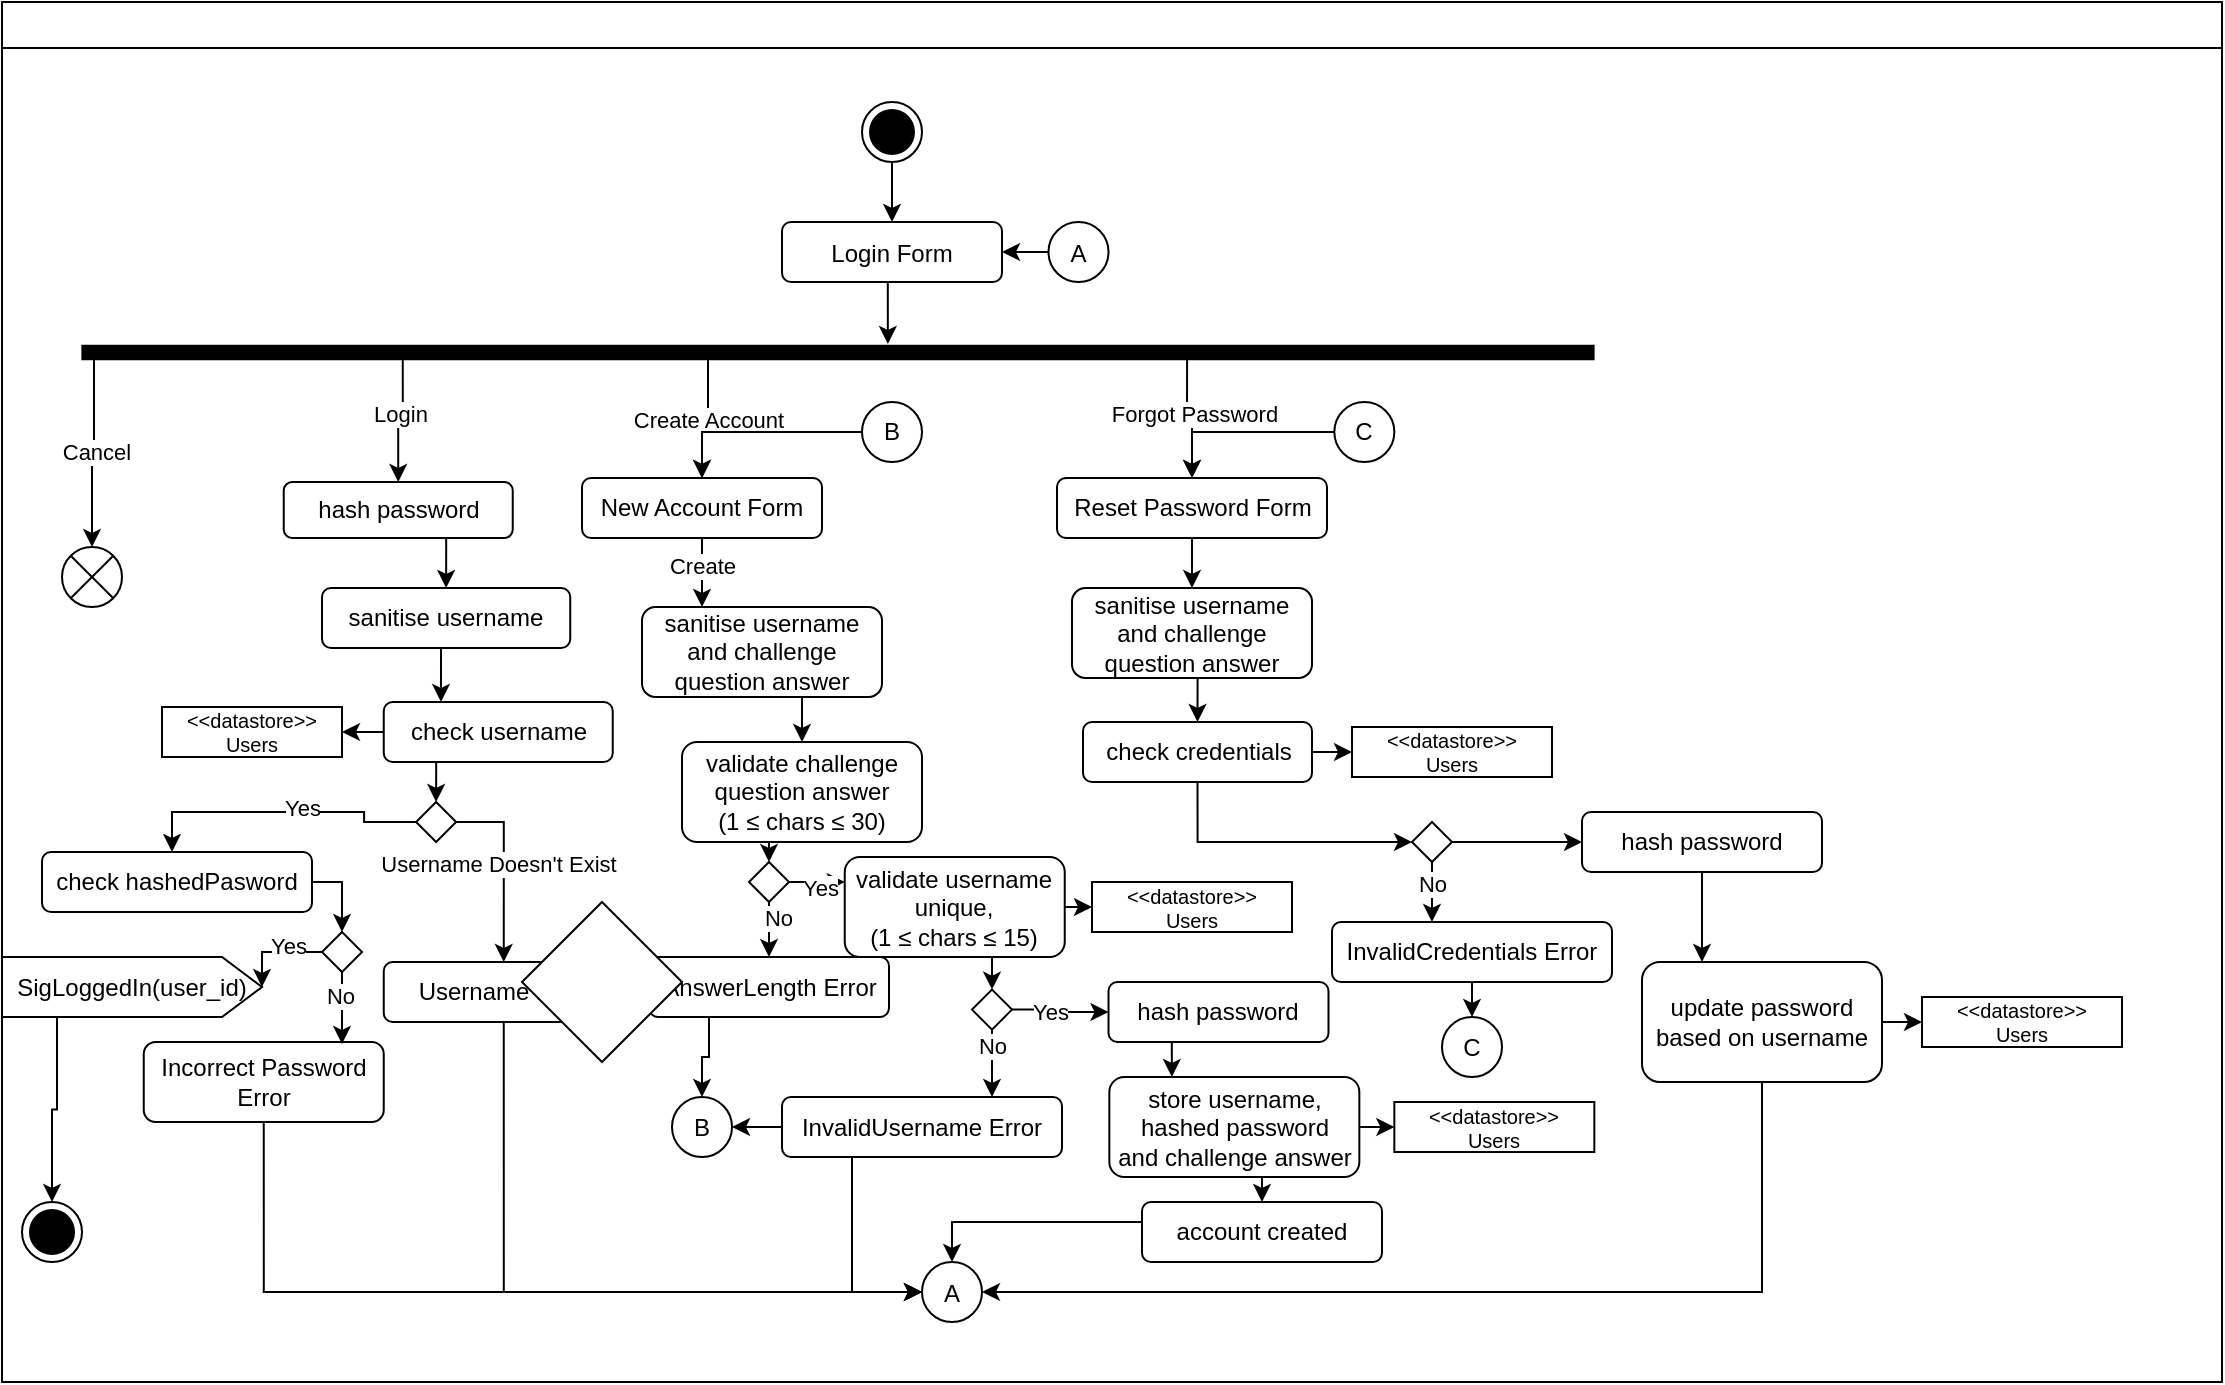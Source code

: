 <mxfile version="24.8.6">
  <diagram name="Page-1" id="e7e014a7-5840-1c2e-5031-d8a46d1fe8dd">
    <mxGraphModel dx="2757" dy="950" grid="1" gridSize="10" guides="1" tooltips="1" connect="1" arrows="1" fold="1" page="1" pageScale="1" pageWidth="1169" pageHeight="826" background="none" math="0" shadow="0">
      <root>
        <mxCell id="0" />
        <mxCell id="1" parent="0" />
        <mxCell id="2" value="" style="swimlane;whiteSpace=wrap" parent="1" vertex="1">
          <mxGeometry x="-220" y="100" width="1110" height="690" as="geometry">
            <mxRectangle x="20" y="120" width="50" height="40" as="alternateBounds" />
          </mxGeometry>
        </mxCell>
        <mxCell id="7" value="Login Form" style="rounded=1;" parent="2" vertex="1">
          <mxGeometry x="390" y="110" width="110" height="30" as="geometry" />
        </mxCell>
        <mxCell id="2FrgjrrF-dDn40EmP_Fg-46" value="" style="edgeStyle=orthogonalEdgeStyle;rounded=0;orthogonalLoop=1;jettySize=auto;html=1;entryX=0.5;entryY=0;entryDx=0;entryDy=0;" parent="2" source="2FrgjrrF-dDn40EmP_Fg-42" target="2FrgjrrF-dDn40EmP_Fg-44" edge="1">
          <mxGeometry relative="1" as="geometry">
            <mxPoint x="115" y="442" as="targetPoint" />
            <Array as="points">
              <mxPoint x="46" y="228" />
              <mxPoint x="17" y="228" />
            </Array>
          </mxGeometry>
        </mxCell>
        <mxCell id="2FrgjrrF-dDn40EmP_Fg-47" value="Cancel" style="edgeLabel;html=1;align=center;verticalAlign=middle;resizable=0;points=[];" parent="2FrgjrrF-dDn40EmP_Fg-46" vertex="1" connectable="0">
          <mxGeometry x="-0.034" y="1" relative="1" as="geometry">
            <mxPoint as="offset" />
          </mxGeometry>
        </mxCell>
        <mxCell id="6vOyJ-sNBMJ700w3KjmY-45" style="edgeStyle=orthogonalEdgeStyle;rounded=0;orthogonalLoop=1;jettySize=auto;html=1;entryX=0.5;entryY=0;entryDx=0;entryDy=0;exitX=0.858;exitY=0.586;exitDx=0;exitDy=0;exitPerimeter=0;" parent="2" source="2FrgjrrF-dDn40EmP_Fg-42" target="2FrgjrrF-dDn40EmP_Fg-80" edge="1">
          <mxGeometry relative="1" as="geometry" />
        </mxCell>
        <mxCell id="6vOyJ-sNBMJ700w3KjmY-48" value="Create Account" style="edgeLabel;html=1;align=center;verticalAlign=middle;resizable=0;points=[];" parent="6vOyJ-sNBMJ700w3KjmY-45" vertex="1" connectable="0">
          <mxGeometry x="-0.033" relative="1" as="geometry">
            <mxPoint as="offset" />
          </mxGeometry>
        </mxCell>
        <mxCell id="6vOyJ-sNBMJ700w3KjmY-46" style="edgeStyle=orthogonalEdgeStyle;rounded=0;orthogonalLoop=1;jettySize=auto;html=1;entryX=0.5;entryY=0;entryDx=0;entryDy=0;exitX=1.056;exitY=0.788;exitDx=0;exitDy=0;exitPerimeter=0;" parent="2" source="2FrgjrrF-dDn40EmP_Fg-42" target="2FrgjrrF-dDn40EmP_Fg-48" edge="1">
          <mxGeometry relative="1" as="geometry" />
        </mxCell>
        <mxCell id="6vOyJ-sNBMJ700w3KjmY-47" value="Login" style="edgeLabel;html=1;align=center;verticalAlign=middle;resizable=0;points=[];" parent="6vOyJ-sNBMJ700w3KjmY-46" vertex="1" connectable="0">
          <mxGeometry x="-0.157" y="-2" relative="1" as="geometry">
            <mxPoint as="offset" />
          </mxGeometry>
        </mxCell>
        <mxCell id="6vOyJ-sNBMJ700w3KjmY-61" style="edgeStyle=orthogonalEdgeStyle;rounded=0;orthogonalLoop=1;jettySize=auto;html=1;entryX=0.5;entryY=0;entryDx=0;entryDy=0;exitX=0.463;exitY=0.269;exitDx=0;exitDy=0;exitPerimeter=0;" parent="2" source="2FrgjrrF-dDn40EmP_Fg-42" target="2FrgjrrF-dDn40EmP_Fg-113" edge="1">
          <mxGeometry relative="1" as="geometry" />
        </mxCell>
        <mxCell id="6vOyJ-sNBMJ700w3KjmY-62" value="Forgot Password" style="edgeLabel;html=1;align=center;verticalAlign=middle;resizable=0;points=[];" parent="6vOyJ-sNBMJ700w3KjmY-61" vertex="1" connectable="0">
          <mxGeometry x="-0.071" y="3" relative="1" as="geometry">
            <mxPoint as="offset" />
          </mxGeometry>
        </mxCell>
        <mxCell id="2FrgjrrF-dDn40EmP_Fg-42" value="" style="html=1;points=[];perimeter=orthogonalPerimeter;fillColor=strokeColor;rotation=90;" parent="2" vertex="1">
          <mxGeometry x="414.62" y="-202.56" width="6.75" height="755.62" as="geometry" />
        </mxCell>
        <mxCell id="2FrgjrrF-dDn40EmP_Fg-44" value="" style="shape=sumEllipse;perimeter=ellipsePerimeter;html=1;backgroundOutline=1;" parent="2" vertex="1">
          <mxGeometry x="30" y="272.5" width="30" height="30" as="geometry" />
        </mxCell>
        <mxCell id="2FrgjrrF-dDn40EmP_Fg-53" style="edgeStyle=orthogonalEdgeStyle;rounded=0;orthogonalLoop=1;jettySize=auto;html=1;exitX=0.75;exitY=1;exitDx=0;exitDy=0;entryX=0.5;entryY=0;entryDx=0;entryDy=0;" parent="2" source="2FrgjrrF-dDn40EmP_Fg-48" target="2FrgjrrF-dDn40EmP_Fg-52" edge="1">
          <mxGeometry relative="1" as="geometry" />
        </mxCell>
        <mxCell id="2FrgjrrF-dDn40EmP_Fg-48" value="hash password" style="rounded=1;whiteSpace=wrap;html=1;" parent="2" vertex="1">
          <mxGeometry x="140.87" y="240" width="114.5" height="28" as="geometry" />
        </mxCell>
        <mxCell id="2FrgjrrF-dDn40EmP_Fg-55" style="edgeStyle=orthogonalEdgeStyle;rounded=0;orthogonalLoop=1;jettySize=auto;html=1;exitX=0.5;exitY=1;exitDx=0;exitDy=0;entryX=0.25;entryY=0;entryDx=0;entryDy=0;" parent="2" source="2FrgjrrF-dDn40EmP_Fg-52" target="2FrgjrrF-dDn40EmP_Fg-54" edge="1">
          <mxGeometry relative="1" as="geometry" />
        </mxCell>
        <mxCell id="2FrgjrrF-dDn40EmP_Fg-52" value="sanitise username" style="rounded=1;whiteSpace=wrap;html=1;" parent="2" vertex="1">
          <mxGeometry x="160" y="293" width="124.12" height="30" as="geometry" />
        </mxCell>
        <mxCell id="2FrgjrrF-dDn40EmP_Fg-61" style="edgeStyle=orthogonalEdgeStyle;rounded=0;orthogonalLoop=1;jettySize=auto;html=1;exitX=0.5;exitY=1;exitDx=0;exitDy=0;entryX=0.5;entryY=0;entryDx=0;entryDy=0;" parent="2" source="2FrgjrrF-dDn40EmP_Fg-54" target="2FrgjrrF-dDn40EmP_Fg-60" edge="1">
          <mxGeometry relative="1" as="geometry" />
        </mxCell>
        <mxCell id="6vOyJ-sNBMJ700w3KjmY-31" style="edgeStyle=orthogonalEdgeStyle;rounded=0;orthogonalLoop=1;jettySize=auto;html=1;exitX=0;exitY=0.5;exitDx=0;exitDy=0;entryX=1;entryY=0.5;entryDx=0;entryDy=0;" parent="2" source="2FrgjrrF-dDn40EmP_Fg-54" target="2FrgjrrF-dDn40EmP_Fg-56" edge="1">
          <mxGeometry relative="1" as="geometry" />
        </mxCell>
        <mxCell id="2FrgjrrF-dDn40EmP_Fg-54" value="&lt;div&gt;check username&lt;/div&gt;" style="rounded=1;whiteSpace=wrap;html=1;" parent="2" vertex="1">
          <mxGeometry x="190.87" y="350" width="114.5" height="30" as="geometry" />
        </mxCell>
        <mxCell id="2FrgjrrF-dDn40EmP_Fg-56" value="&lt;div style=&quot;font-size: 10px;&quot;&gt;&lt;font style=&quot;font-size: 10px;&quot;&gt;&amp;lt;&amp;lt;datastore&amp;gt;&amp;gt;&lt;/font&gt;&lt;/div&gt;&lt;div style=&quot;font-size: 10px;&quot;&gt;&lt;font style=&quot;font-size: 10px;&quot;&gt;Users&lt;br&gt;&lt;/font&gt;&lt;/div&gt;" style="rounded=0;whiteSpace=wrap;html=1;" parent="2" vertex="1">
          <mxGeometry x="80" y="352.5" width="90" height="25" as="geometry" />
        </mxCell>
        <mxCell id="2FrgjrrF-dDn40EmP_Fg-72" style="edgeStyle=orthogonalEdgeStyle;rounded=0;orthogonalLoop=1;jettySize=auto;html=1;exitX=1;exitY=0.5;exitDx=0;exitDy=0;entryX=0.5;entryY=0;entryDx=0;entryDy=0;" parent="2" source="2FrgjrrF-dDn40EmP_Fg-60" target="2FrgjrrF-dDn40EmP_Fg-71" edge="1">
          <mxGeometry relative="1" as="geometry" />
        </mxCell>
        <mxCell id="2FrgjrrF-dDn40EmP_Fg-75" value="Username Doesn&#39;t Exist" style="edgeLabel;html=1;align=center;verticalAlign=middle;resizable=0;points=[];" parent="2FrgjrrF-dDn40EmP_Fg-72" vertex="1" connectable="0">
          <mxGeometry x="-0.048" y="-2" relative="1" as="geometry">
            <mxPoint x="-1" as="offset" />
          </mxGeometry>
        </mxCell>
        <mxCell id="2FrgjrrF-dDn40EmP_Fg-60" value="" style="rhombus;whiteSpace=wrap;html=1;" parent="2" vertex="1">
          <mxGeometry x="207.06" y="400" width="20" height="20" as="geometry" />
        </mxCell>
        <mxCell id="2FrgjrrF-dDn40EmP_Fg-65" value="" style="ellipse;html=1;shape=endState;fillColor=strokeColor;" parent="2" vertex="1">
          <mxGeometry x="10" y="600" width="30" height="30" as="geometry" />
        </mxCell>
        <mxCell id="2FrgjrrF-dDn40EmP_Fg-79" style="edgeStyle=orthogonalEdgeStyle;rounded=0;orthogonalLoop=1;jettySize=auto;html=1;exitX=0;exitY=0.5;exitDx=0;exitDy=0;entryX=1;entryY=0.5;entryDx=0;entryDy=0;" parent="2" source="2FrgjrrF-dDn40EmP_Fg-68" target="7" edge="1">
          <mxGeometry relative="1" as="geometry" />
        </mxCell>
        <mxCell id="2FrgjrrF-dDn40EmP_Fg-68" value="A" style="ellipse;" parent="2" vertex="1">
          <mxGeometry x="523.25" y="110" width="30" height="30" as="geometry" />
        </mxCell>
        <mxCell id="2FrgjrrF-dDn40EmP_Fg-70" value="A" style="ellipse;" parent="2" vertex="1">
          <mxGeometry x="460" y="630" width="30" height="30" as="geometry" />
        </mxCell>
        <mxCell id="6vOyJ-sNBMJ700w3KjmY-33" style="edgeStyle=orthogonalEdgeStyle;rounded=0;orthogonalLoop=1;jettySize=auto;html=1;exitX=0.5;exitY=1;exitDx=0;exitDy=0;entryX=0;entryY=0.5;entryDx=0;entryDy=0;" parent="2" source="2FrgjrrF-dDn40EmP_Fg-71" target="2FrgjrrF-dDn40EmP_Fg-70" edge="1">
          <mxGeometry relative="1" as="geometry" />
        </mxCell>
        <mxCell id="2FrgjrrF-dDn40EmP_Fg-71" value="Username Error" style="rounded=1;whiteSpace=wrap;html=1;" parent="2" vertex="1">
          <mxGeometry x="190.87" y="480" width="120" height="30" as="geometry" />
        </mxCell>
        <mxCell id="6vOyJ-sNBMJ700w3KjmY-10" style="edgeStyle=orthogonalEdgeStyle;rounded=0;orthogonalLoop=1;jettySize=auto;html=1;exitX=0.5;exitY=1;exitDx=0;exitDy=0;entryX=0.5;entryY=0;entryDx=0;entryDy=0;" parent="2" source="2FrgjrrF-dDn40EmP_Fg-76" target="6vOyJ-sNBMJ700w3KjmY-7" edge="1">
          <mxGeometry relative="1" as="geometry" />
        </mxCell>
        <mxCell id="2FrgjrrF-dDn40EmP_Fg-76" value="sanitise username and challenge question answer" style="rounded=1;whiteSpace=wrap;html=1;" parent="2" vertex="1">
          <mxGeometry x="320" y="302.5" width="120" height="45" as="geometry" />
        </mxCell>
        <mxCell id="2FrgjrrF-dDn40EmP_Fg-83" style="edgeStyle=orthogonalEdgeStyle;rounded=0;orthogonalLoop=1;jettySize=auto;html=1;exitX=0.5;exitY=1;exitDx=0;exitDy=0;entryX=0.25;entryY=0;entryDx=0;entryDy=0;" parent="2" source="2FrgjrrF-dDn40EmP_Fg-80" target="2FrgjrrF-dDn40EmP_Fg-76" edge="1">
          <mxGeometry relative="1" as="geometry" />
        </mxCell>
        <mxCell id="2FrgjrrF-dDn40EmP_Fg-84" value="Create" style="edgeLabel;html=1;align=center;verticalAlign=middle;resizable=0;points=[];" parent="2FrgjrrF-dDn40EmP_Fg-83" vertex="1" connectable="0">
          <mxGeometry x="-0.192" relative="1" as="geometry">
            <mxPoint as="offset" />
          </mxGeometry>
        </mxCell>
        <mxCell id="2FrgjrrF-dDn40EmP_Fg-80" value="New Account Form" style="rounded=1;whiteSpace=wrap;html=1;" parent="2" vertex="1">
          <mxGeometry x="290" y="238" width="120" height="30" as="geometry" />
        </mxCell>
        <mxCell id="2FrgjrrF-dDn40EmP_Fg-90" style="edgeStyle=orthogonalEdgeStyle;rounded=0;orthogonalLoop=1;jettySize=auto;html=1;exitX=0.5;exitY=1;exitDx=0;exitDy=0;entryX=0.5;entryY=0;entryDx=0;entryDy=0;" parent="2" source="2FrgjrrF-dDn40EmP_Fg-85" target="2FrgjrrF-dDn40EmP_Fg-89" edge="1">
          <mxGeometry relative="1" as="geometry" />
        </mxCell>
        <mxCell id="2FrgjrrF-dDn40EmP_Fg-107" style="edgeStyle=orthogonalEdgeStyle;rounded=0;orthogonalLoop=1;jettySize=auto;html=1;exitX=1;exitY=0.5;exitDx=0;exitDy=0;entryX=0;entryY=0.5;entryDx=0;entryDy=0;" parent="2" source="2FrgjrrF-dDn40EmP_Fg-85" target="2FrgjrrF-dDn40EmP_Fg-102" edge="1">
          <mxGeometry relative="1" as="geometry" />
        </mxCell>
        <mxCell id="2FrgjrrF-dDn40EmP_Fg-85" value="&lt;div&gt;validate username&lt;/div&gt;&lt;div&gt;unique,&lt;br&gt;&lt;/div&gt;&lt;div&gt;(1 ≤ chars ≤ 15)&lt;br&gt;&lt;/div&gt;" style="rounded=1;whiteSpace=wrap;html=1;" parent="2" vertex="1">
          <mxGeometry x="421.37" y="427.5" width="110" height="50" as="geometry" />
        </mxCell>
        <mxCell id="2FrgjrrF-dDn40EmP_Fg-87" value="&lt;div style=&quot;font-size: 10px;&quot;&gt;&lt;font style=&quot;font-size: 10px;&quot;&gt;&amp;lt;&amp;lt;datastore&amp;gt;&amp;gt;&lt;/font&gt;&lt;/div&gt;&lt;div style=&quot;font-size: 10px;&quot;&gt;&lt;font style=&quot;font-size: 10px;&quot;&gt;Users&lt;br&gt;&lt;/font&gt;&lt;/div&gt;" style="rounded=0;whiteSpace=wrap;html=1;" parent="2" vertex="1">
          <mxGeometry x="696.17" y="550" width="100" height="25" as="geometry" />
        </mxCell>
        <mxCell id="2FrgjrrF-dDn40EmP_Fg-100" style="edgeStyle=orthogonalEdgeStyle;rounded=0;orthogonalLoop=1;jettySize=auto;html=1;exitX=1;exitY=0.5;exitDx=0;exitDy=0;entryX=0;entryY=0.5;entryDx=0;entryDy=0;" parent="2" source="2FrgjrrF-dDn40EmP_Fg-89" target="2FrgjrrF-dDn40EmP_Fg-99" edge="1">
          <mxGeometry relative="1" as="geometry" />
        </mxCell>
        <mxCell id="6vOyJ-sNBMJ700w3KjmY-13" value="Yes" style="edgeLabel;html=1;align=center;verticalAlign=middle;resizable=0;points=[];" parent="2FrgjrrF-dDn40EmP_Fg-100" vertex="1" connectable="0">
          <mxGeometry x="-0.225" y="-1" relative="1" as="geometry">
            <mxPoint as="offset" />
          </mxGeometry>
        </mxCell>
        <mxCell id="6vOyJ-sNBMJ700w3KjmY-50" style="edgeStyle=orthogonalEdgeStyle;rounded=0;orthogonalLoop=1;jettySize=auto;html=1;exitX=0.5;exitY=1;exitDx=0;exitDy=0;entryX=0.75;entryY=0;entryDx=0;entryDy=0;" parent="2" source="2FrgjrrF-dDn40EmP_Fg-89" target="2FrgjrrF-dDn40EmP_Fg-91" edge="1">
          <mxGeometry relative="1" as="geometry" />
        </mxCell>
        <mxCell id="6vOyJ-sNBMJ700w3KjmY-51" value="No" style="edgeLabel;html=1;align=center;verticalAlign=middle;resizable=0;points=[];" parent="6vOyJ-sNBMJ700w3KjmY-50" vertex="1" connectable="0">
          <mxGeometry x="-0.573" relative="1" as="geometry">
            <mxPoint y="1" as="offset" />
          </mxGeometry>
        </mxCell>
        <mxCell id="2FrgjrrF-dDn40EmP_Fg-89" value="" style="rhombus;whiteSpace=wrap;html=1;" parent="2" vertex="1">
          <mxGeometry x="485.0" y="493.81" width="20" height="20" as="geometry" />
        </mxCell>
        <mxCell id="6vOyJ-sNBMJ700w3KjmY-54" style="edgeStyle=orthogonalEdgeStyle;rounded=0;orthogonalLoop=1;jettySize=auto;html=1;exitX=0.25;exitY=1;exitDx=0;exitDy=0;entryX=0;entryY=0.5;entryDx=0;entryDy=0;" parent="2" source="2FrgjrrF-dDn40EmP_Fg-91" target="2FrgjrrF-dDn40EmP_Fg-70" edge="1">
          <mxGeometry relative="1" as="geometry" />
        </mxCell>
        <mxCell id="6vOyJ-sNBMJ700w3KjmY-74" style="edgeStyle=orthogonalEdgeStyle;rounded=0;orthogonalLoop=1;jettySize=auto;html=1;exitX=0;exitY=0.5;exitDx=0;exitDy=0;entryX=1;entryY=0.5;entryDx=0;entryDy=0;" parent="2" source="2FrgjrrF-dDn40EmP_Fg-91" target="6vOyJ-sNBMJ700w3KjmY-72" edge="1">
          <mxGeometry relative="1" as="geometry" />
        </mxCell>
        <mxCell id="2FrgjrrF-dDn40EmP_Fg-91" value="InvalidUsername Error" style="rounded=1;whiteSpace=wrap;html=1;" parent="2" vertex="1">
          <mxGeometry x="390.0" y="547.5" width="140" height="30" as="geometry" />
        </mxCell>
        <mxCell id="2FrgjrrF-dDn40EmP_Fg-98" style="edgeStyle=orthogonalEdgeStyle;rounded=0;orthogonalLoop=1;jettySize=auto;html=1;exitX=0.5;exitY=1;exitDx=0;exitDy=0;entryX=0.5;entryY=0;entryDx=0;entryDy=0;" parent="2" source="2FrgjrrF-dDn40EmP_Fg-96" target="7" edge="1">
          <mxGeometry relative="1" as="geometry" />
        </mxCell>
        <mxCell id="2FrgjrrF-dDn40EmP_Fg-96" value="" style="ellipse;html=1;shape=endState;fillColor=strokeColor;" parent="2" vertex="1">
          <mxGeometry x="430" y="50" width="30" height="30" as="geometry" />
        </mxCell>
        <mxCell id="2FrgjrrF-dDn40EmP_Fg-105" style="edgeStyle=orthogonalEdgeStyle;rounded=0;orthogonalLoop=1;jettySize=auto;html=1;exitX=0.5;exitY=1;exitDx=0;exitDy=0;entryX=0.25;entryY=0;entryDx=0;entryDy=0;" parent="2" source="2FrgjrrF-dDn40EmP_Fg-99" target="2FrgjrrF-dDn40EmP_Fg-101" edge="1">
          <mxGeometry relative="1" as="geometry" />
        </mxCell>
        <mxCell id="2FrgjrrF-dDn40EmP_Fg-99" value="hash password" style="rounded=1;whiteSpace=wrap;html=1;" parent="2" vertex="1">
          <mxGeometry x="553.25" y="490" width="110" height="30" as="geometry" />
        </mxCell>
        <mxCell id="2FrgjrrF-dDn40EmP_Fg-103" style="edgeStyle=orthogonalEdgeStyle;rounded=0;orthogonalLoop=1;jettySize=auto;html=1;exitX=1;exitY=0.5;exitDx=0;exitDy=0;entryX=0;entryY=0.5;entryDx=0;entryDy=0;" parent="2" source="2FrgjrrF-dDn40EmP_Fg-101" target="2FrgjrrF-dDn40EmP_Fg-87" edge="1">
          <mxGeometry relative="1" as="geometry" />
        </mxCell>
        <mxCell id="2FrgjrrF-dDn40EmP_Fg-110" style="edgeStyle=orthogonalEdgeStyle;rounded=0;orthogonalLoop=1;jettySize=auto;html=1;exitX=0.5;exitY=1;exitDx=0;exitDy=0;entryX=0.5;entryY=0;entryDx=0;entryDy=0;" parent="2" source="2FrgjrrF-dDn40EmP_Fg-101" target="2FrgjrrF-dDn40EmP_Fg-109" edge="1">
          <mxGeometry relative="1" as="geometry" />
        </mxCell>
        <mxCell id="2FrgjrrF-dDn40EmP_Fg-101" value="&lt;div&gt;store username, hashed password&lt;/div&gt;&lt;div&gt;and challenge answer&lt;br&gt;&lt;/div&gt;" style="rounded=1;whiteSpace=wrap;html=1;" parent="2" vertex="1">
          <mxGeometry x="553.67" y="537.5" width="125" height="50" as="geometry" />
        </mxCell>
        <mxCell id="2FrgjrrF-dDn40EmP_Fg-102" value="&lt;div style=&quot;font-size: 10px;&quot;&gt;&lt;font style=&quot;font-size: 10px;&quot;&gt;&amp;lt;&amp;lt;datastore&amp;gt;&amp;gt;&lt;/font&gt;&lt;/div&gt;&lt;div style=&quot;font-size: 10px;&quot;&gt;&lt;font style=&quot;font-size: 10px;&quot;&gt;Users&lt;br&gt;&lt;/font&gt;&lt;/div&gt;" style="rounded=0;whiteSpace=wrap;html=1;" parent="2" vertex="1">
          <mxGeometry x="545" y="440" width="100" height="25" as="geometry" />
        </mxCell>
        <mxCell id="6vOyJ-sNBMJ700w3KjmY-59" style="edgeStyle=orthogonalEdgeStyle;rounded=0;orthogonalLoop=1;jettySize=auto;html=1;exitX=0;exitY=0.5;exitDx=0;exitDy=0;entryX=0.5;entryY=0;entryDx=0;entryDy=0;" parent="2" source="2FrgjrrF-dDn40EmP_Fg-109" target="2FrgjrrF-dDn40EmP_Fg-70" edge="1">
          <mxGeometry relative="1" as="geometry">
            <Array as="points">
              <mxPoint x="570" y="610" />
              <mxPoint x="475" y="610" />
            </Array>
          </mxGeometry>
        </mxCell>
        <mxCell id="2FrgjrrF-dDn40EmP_Fg-109" value="account created" style="rounded=1;whiteSpace=wrap;html=1;" parent="2" vertex="1">
          <mxGeometry x="570" y="600" width="120" height="30" as="geometry" />
        </mxCell>
        <mxCell id="6vOyJ-sNBMJ700w3KjmY-65" style="edgeStyle=orthogonalEdgeStyle;rounded=0;orthogonalLoop=1;jettySize=auto;html=1;exitX=0.5;exitY=1;exitDx=0;exitDy=0;entryX=0.5;entryY=0;entryDx=0;entryDy=0;" parent="2" source="2FrgjrrF-dDn40EmP_Fg-113" target="6vOyJ-sNBMJ700w3KjmY-64" edge="1">
          <mxGeometry relative="1" as="geometry" />
        </mxCell>
        <mxCell id="2FrgjrrF-dDn40EmP_Fg-113" value="Reset Password Form" style="rounded=1;whiteSpace=wrap;html=1;" parent="2" vertex="1">
          <mxGeometry x="527.5" y="238" width="135" height="30" as="geometry" />
        </mxCell>
        <mxCell id="6vOyJ-sNBMJ700w3KjmY-49" style="edgeStyle=orthogonalEdgeStyle;rounded=0;orthogonalLoop=1;jettySize=auto;html=1;exitX=0.25;exitY=1;exitDx=0;exitDy=0;entryX=0.5;entryY=0;entryDx=0;entryDy=0;" parent="2" source="6vOyJ-sNBMJ700w3KjmY-7" target="6vOyJ-sNBMJ700w3KjmY-14" edge="1">
          <mxGeometry relative="1" as="geometry" />
        </mxCell>
        <mxCell id="6vOyJ-sNBMJ700w3KjmY-7" value="&lt;div&gt;validate challenge question answer&lt;/div&gt;&lt;div&gt;(1 ≤ chars ≤ 30)&lt;/div&gt;" style="rounded=1;whiteSpace=wrap;html=1;" parent="2" vertex="1">
          <mxGeometry x="340" y="370" width="120" height="50" as="geometry" />
        </mxCell>
        <mxCell id="6vOyJ-sNBMJ700w3KjmY-43" style="edgeStyle=orthogonalEdgeStyle;rounded=0;orthogonalLoop=1;jettySize=auto;html=1;exitX=1;exitY=0.5;exitDx=0;exitDy=0;entryX=0;entryY=0.25;entryDx=0;entryDy=0;" parent="2" source="6vOyJ-sNBMJ700w3KjmY-14" target="2FrgjrrF-dDn40EmP_Fg-85" edge="1">
          <mxGeometry relative="1" as="geometry" />
        </mxCell>
        <mxCell id="6vOyJ-sNBMJ700w3KjmY-56" value="Yes" style="edgeLabel;html=1;align=center;verticalAlign=middle;resizable=0;points=[];" parent="6vOyJ-sNBMJ700w3KjmY-43" vertex="1" connectable="0">
          <mxGeometry x="-0.007" y="-3" relative="1" as="geometry">
            <mxPoint x="1" as="offset" />
          </mxGeometry>
        </mxCell>
        <mxCell id="6vOyJ-sNBMJ700w3KjmY-44" style="edgeStyle=orthogonalEdgeStyle;rounded=0;orthogonalLoop=1;jettySize=auto;html=1;exitX=0.5;exitY=1;exitDx=0;exitDy=0;entryX=0.5;entryY=0;entryDx=0;entryDy=0;" parent="2" source="6vOyJ-sNBMJ700w3KjmY-14" target="6vOyJ-sNBMJ700w3KjmY-19" edge="1">
          <mxGeometry relative="1" as="geometry" />
        </mxCell>
        <mxCell id="6vOyJ-sNBMJ700w3KjmY-57" value="No" style="edgeLabel;html=1;align=center;verticalAlign=middle;resizable=0;points=[];" parent="6vOyJ-sNBMJ700w3KjmY-44" vertex="1" connectable="0">
          <mxGeometry x="-0.442" y="4" relative="1" as="geometry">
            <mxPoint as="offset" />
          </mxGeometry>
        </mxCell>
        <mxCell id="6vOyJ-sNBMJ700w3KjmY-14" value="" style="rhombus;whiteSpace=wrap;html=1;" parent="2" vertex="1">
          <mxGeometry x="373.5" y="430" width="20" height="20" as="geometry" />
        </mxCell>
        <mxCell id="6vOyJ-sNBMJ700w3KjmY-73" style="edgeStyle=orthogonalEdgeStyle;rounded=0;orthogonalLoop=1;jettySize=auto;html=1;exitX=0.25;exitY=1;exitDx=0;exitDy=0;entryX=0.5;entryY=0;entryDx=0;entryDy=0;" parent="2" source="6vOyJ-sNBMJ700w3KjmY-19" target="6vOyJ-sNBMJ700w3KjmY-72" edge="1">
          <mxGeometry relative="1" as="geometry" />
        </mxCell>
        <mxCell id="6vOyJ-sNBMJ700w3KjmY-19" value="AnswerLength Error" style="rounded=1;whiteSpace=wrap;html=1;" parent="2" vertex="1">
          <mxGeometry x="323.5" y="477.5" width="120" height="30" as="geometry" />
        </mxCell>
        <mxCell id="Lb6RcyGKGLb3nRuQMWcp-29" style="edgeStyle=orthogonalEdgeStyle;rounded=0;orthogonalLoop=1;jettySize=auto;html=1;exitX=0;exitY=0;exitDx=27.5;exitDy=30;exitPerimeter=0;entryX=0.5;entryY=0;entryDx=0;entryDy=0;" edge="1" parent="2" source="2FrgjrrF-dDn40EmP_Fg-63" target="2FrgjrrF-dDn40EmP_Fg-65">
          <mxGeometry relative="1" as="geometry" />
        </mxCell>
        <mxCell id="2FrgjrrF-dDn40EmP_Fg-63" value="SigLoggedIn(user_id)" style="html=1;shape=mxgraph.infographic.ribbonSimple;notch1=0;notch2=20;align=center;verticalAlign=middle;fontSize=12;fontStyle=0;fillColor=#FFFFFF;whiteSpace=wrap;" parent="2" vertex="1">
          <mxGeometry x="1.776e-15" y="477.5" width="130" height="30" as="geometry" />
        </mxCell>
        <mxCell id="6vOyJ-sNBMJ700w3KjmY-32" style="edgeStyle=orthogonalEdgeStyle;rounded=0;orthogonalLoop=1;jettySize=auto;html=1;exitX=0.5;exitY=1;exitDx=0;exitDy=0;entryX=-0.13;entryY=0.467;entryDx=0;entryDy=0;entryPerimeter=0;" parent="2" source="7" target="2FrgjrrF-dDn40EmP_Fg-42" edge="1">
          <mxGeometry relative="1" as="geometry" />
        </mxCell>
        <mxCell id="6vOyJ-sNBMJ700w3KjmY-69" style="edgeStyle=orthogonalEdgeStyle;rounded=0;orthogonalLoop=1;jettySize=auto;html=1;exitX=0.5;exitY=1;exitDx=0;exitDy=0;entryX=0.5;entryY=0;entryDx=0;entryDy=0;" parent="2" source="6vOyJ-sNBMJ700w3KjmY-64" target="6vOyJ-sNBMJ700w3KjmY-66" edge="1">
          <mxGeometry relative="1" as="geometry" />
        </mxCell>
        <mxCell id="6vOyJ-sNBMJ700w3KjmY-64" value="sanitise username and challenge question answer" style="rounded=1;whiteSpace=wrap;html=1;" parent="2" vertex="1">
          <mxGeometry x="535" y="293" width="120" height="45" as="geometry" />
        </mxCell>
        <mxCell id="Lb6RcyGKGLb3nRuQMWcp-7" style="edgeStyle=orthogonalEdgeStyle;rounded=0;orthogonalLoop=1;jettySize=auto;html=1;exitX=0.5;exitY=1;exitDx=0;exitDy=0;entryX=0;entryY=0.5;entryDx=0;entryDy=0;" edge="1" parent="2" source="6vOyJ-sNBMJ700w3KjmY-66" target="6vOyJ-sNBMJ700w3KjmY-71">
          <mxGeometry relative="1" as="geometry" />
        </mxCell>
        <mxCell id="Lb6RcyGKGLb3nRuQMWcp-22" style="edgeStyle=orthogonalEdgeStyle;rounded=0;orthogonalLoop=1;jettySize=auto;html=1;exitX=1;exitY=0.5;exitDx=0;exitDy=0;entryX=0;entryY=0.5;entryDx=0;entryDy=0;" edge="1" parent="2" source="6vOyJ-sNBMJ700w3KjmY-66" target="6vOyJ-sNBMJ700w3KjmY-67">
          <mxGeometry relative="1" as="geometry" />
        </mxCell>
        <mxCell id="6vOyJ-sNBMJ700w3KjmY-66" value="check credentials" style="rounded=1;whiteSpace=wrap;html=1;" parent="2" vertex="1">
          <mxGeometry x="540.5" y="360" width="114.5" height="30" as="geometry" />
        </mxCell>
        <mxCell id="6vOyJ-sNBMJ700w3KjmY-67" value="&lt;div style=&quot;font-size: 10px;&quot;&gt;&lt;font style=&quot;font-size: 10px;&quot;&gt;&amp;lt;&amp;lt;datastore&amp;gt;&amp;gt;&lt;/font&gt;&lt;/div&gt;&lt;div style=&quot;font-size: 10px;&quot;&gt;&lt;font style=&quot;font-size: 10px;&quot;&gt;Users&lt;br&gt;&lt;/font&gt;&lt;/div&gt;" style="rounded=0;whiteSpace=wrap;html=1;" parent="2" vertex="1">
          <mxGeometry x="675" y="362.5" width="100" height="25" as="geometry" />
        </mxCell>
        <mxCell id="Lb6RcyGKGLb3nRuQMWcp-27" style="edgeStyle=orthogonalEdgeStyle;rounded=0;orthogonalLoop=1;jettySize=auto;html=1;exitX=1;exitY=0.5;exitDx=0;exitDy=0;entryX=0;entryY=0.5;entryDx=0;entryDy=0;" edge="1" parent="2" source="6vOyJ-sNBMJ700w3KjmY-71" target="Lb6RcyGKGLb3nRuQMWcp-8">
          <mxGeometry relative="1" as="geometry" />
        </mxCell>
        <mxCell id="6vOyJ-sNBMJ700w3KjmY-71" value="" style="rhombus;whiteSpace=wrap;html=1;" parent="2" vertex="1">
          <mxGeometry x="705" y="410" width="20" height="20" as="geometry" />
        </mxCell>
        <mxCell id="6vOyJ-sNBMJ700w3KjmY-72" value="B" style="ellipse;whiteSpace=wrap;html=1;aspect=fixed;" parent="2" vertex="1">
          <mxGeometry x="335" y="547.5" width="30" height="30" as="geometry" />
        </mxCell>
        <mxCell id="Lb6RcyGKGLb3nRuQMWcp-53" style="edgeStyle=orthogonalEdgeStyle;rounded=0;orthogonalLoop=1;jettySize=auto;html=1;exitX=0.5;exitY=1;exitDx=0;exitDy=0;entryX=0.25;entryY=0;entryDx=0;entryDy=0;" edge="1" parent="2" source="Lb6RcyGKGLb3nRuQMWcp-8" target="Lb6RcyGKGLb3nRuQMWcp-28">
          <mxGeometry relative="1" as="geometry" />
        </mxCell>
        <mxCell id="Lb6RcyGKGLb3nRuQMWcp-8" value="hash password" style="rounded=1;whiteSpace=wrap;html=1;" vertex="1" parent="2">
          <mxGeometry x="790" y="405" width="120" height="30" as="geometry" />
        </mxCell>
        <mxCell id="Lb6RcyGKGLb3nRuQMWcp-11" style="edgeStyle=orthogonalEdgeStyle;rounded=0;orthogonalLoop=1;jettySize=auto;html=1;exitX=0.5;exitY=1;exitDx=0;exitDy=0;entryX=0.5;entryY=0;entryDx=0;entryDy=0;" edge="1" parent="2" source="Lb6RcyGKGLb3nRuQMWcp-9" target="Lb6RcyGKGLb3nRuQMWcp-10">
          <mxGeometry relative="1" as="geometry" />
        </mxCell>
        <mxCell id="Lb6RcyGKGLb3nRuQMWcp-9" value="InvalidCredentials Error" style="rounded=1;whiteSpace=wrap;html=1;" vertex="1" parent="2">
          <mxGeometry x="665" y="460" width="140" height="30" as="geometry" />
        </mxCell>
        <mxCell id="Lb6RcyGKGLb3nRuQMWcp-10" value="C" style="ellipse;whiteSpace=wrap;html=1;aspect=fixed;" vertex="1" parent="2">
          <mxGeometry x="720" y="507.5" width="30" height="30" as="geometry" />
        </mxCell>
        <mxCell id="Lb6RcyGKGLb3nRuQMWcp-16" style="edgeStyle=orthogonalEdgeStyle;rounded=0;orthogonalLoop=1;jettySize=auto;html=1;exitX=0.5;exitY=1;exitDx=0;exitDy=0;entryX=0.357;entryY=0;entryDx=0;entryDy=0;entryPerimeter=0;" edge="1" parent="2" source="6vOyJ-sNBMJ700w3KjmY-71" target="Lb6RcyGKGLb3nRuQMWcp-9">
          <mxGeometry relative="1" as="geometry" />
        </mxCell>
        <mxCell id="Lb6RcyGKGLb3nRuQMWcp-17" value="No" style="edgeLabel;html=1;align=center;verticalAlign=middle;resizable=0;points=[];" vertex="1" connectable="0" parent="Lb6RcyGKGLb3nRuQMWcp-16">
          <mxGeometry x="-0.267" relative="1" as="geometry">
            <mxPoint as="offset" />
          </mxGeometry>
        </mxCell>
        <mxCell id="Lb6RcyGKGLb3nRuQMWcp-24" style="edgeStyle=orthogonalEdgeStyle;rounded=0;orthogonalLoop=1;jettySize=auto;html=1;exitX=0;exitY=0.5;exitDx=0;exitDy=0;entryX=0.5;entryY=0;entryDx=0;entryDy=0;" edge="1" parent="2" source="Lb6RcyGKGLb3nRuQMWcp-21" target="2FrgjrrF-dDn40EmP_Fg-113">
          <mxGeometry relative="1" as="geometry" />
        </mxCell>
        <mxCell id="Lb6RcyGKGLb3nRuQMWcp-21" value="C" style="ellipse;whiteSpace=wrap;html=1;aspect=fixed;" vertex="1" parent="2">
          <mxGeometry x="666.17" y="200" width="30" height="30" as="geometry" />
        </mxCell>
        <mxCell id="Lb6RcyGKGLb3nRuQMWcp-26" style="edgeStyle=orthogonalEdgeStyle;rounded=0;orthogonalLoop=1;jettySize=auto;html=1;exitX=0;exitY=0.5;exitDx=0;exitDy=0;entryX=0.5;entryY=0;entryDx=0;entryDy=0;" edge="1" parent="2" source="Lb6RcyGKGLb3nRuQMWcp-25" target="2FrgjrrF-dDn40EmP_Fg-80">
          <mxGeometry relative="1" as="geometry" />
        </mxCell>
        <mxCell id="Lb6RcyGKGLb3nRuQMWcp-25" value="B" style="ellipse;whiteSpace=wrap;html=1;aspect=fixed;" vertex="1" parent="2">
          <mxGeometry x="430" y="200" width="30" height="30" as="geometry" />
        </mxCell>
        <mxCell id="Lb6RcyGKGLb3nRuQMWcp-50" style="edgeStyle=orthogonalEdgeStyle;rounded=0;orthogonalLoop=1;jettySize=auto;html=1;exitX=1;exitY=0.5;exitDx=0;exitDy=0;entryX=0;entryY=0.5;entryDx=0;entryDy=0;" edge="1" parent="2" source="Lb6RcyGKGLb3nRuQMWcp-28" target="Lb6RcyGKGLb3nRuQMWcp-48">
          <mxGeometry relative="1" as="geometry" />
        </mxCell>
        <mxCell id="Lb6RcyGKGLb3nRuQMWcp-51" style="edgeStyle=orthogonalEdgeStyle;rounded=0;orthogonalLoop=1;jettySize=auto;html=1;exitX=0.5;exitY=1;exitDx=0;exitDy=0;entryX=1;entryY=0.5;entryDx=0;entryDy=0;" edge="1" parent="2" source="Lb6RcyGKGLb3nRuQMWcp-28" target="2FrgjrrF-dDn40EmP_Fg-70">
          <mxGeometry relative="1" as="geometry" />
        </mxCell>
        <mxCell id="Lb6RcyGKGLb3nRuQMWcp-28" value="update password based on username" style="rounded=1;whiteSpace=wrap;html=1;" vertex="1" parent="2">
          <mxGeometry x="820" y="480" width="120" height="60" as="geometry" />
        </mxCell>
        <mxCell id="Lb6RcyGKGLb3nRuQMWcp-32" style="edgeStyle=orthogonalEdgeStyle;rounded=0;orthogonalLoop=1;jettySize=auto;html=1;exitX=0.5;exitY=1;exitDx=0;exitDy=0;entryX=0;entryY=0.5;entryDx=0;entryDy=0;" edge="1" parent="2" source="Lb6RcyGKGLb3nRuQMWcp-31" target="2FrgjrrF-dDn40EmP_Fg-70">
          <mxGeometry relative="1" as="geometry" />
        </mxCell>
        <mxCell id="Lb6RcyGKGLb3nRuQMWcp-31" value="Incorrect Password Error" style="rounded=1;whiteSpace=wrap;html=1;" vertex="1" parent="2">
          <mxGeometry x="70.87" y="520" width="120" height="40" as="geometry" />
        </mxCell>
        <mxCell id="Lb6RcyGKGLb3nRuQMWcp-34" value="" style="edgeStyle=orthogonalEdgeStyle;rounded=0;orthogonalLoop=1;jettySize=auto;html=1;exitX=0;exitY=0.5;exitDx=0;exitDy=0;entryX=0;entryY=0;entryDx=65;entryDy=0;entryPerimeter=0;" edge="1" parent="2" source="2FrgjrrF-dDn40EmP_Fg-60" target="Lb6RcyGKGLb3nRuQMWcp-33">
          <mxGeometry relative="1" as="geometry">
            <mxPoint x="-13" y="510" as="sourcePoint" />
            <mxPoint x="-155" y="578" as="targetPoint" />
          </mxGeometry>
        </mxCell>
        <mxCell id="Lb6RcyGKGLb3nRuQMWcp-35" value="Yes" style="edgeLabel;html=1;align=center;verticalAlign=middle;resizable=0;points=[];" vertex="1" connectable="0" parent="Lb6RcyGKGLb3nRuQMWcp-34">
          <mxGeometry x="-0.153" y="-2" relative="1" as="geometry">
            <mxPoint as="offset" />
          </mxGeometry>
        </mxCell>
        <mxCell id="Lb6RcyGKGLb3nRuQMWcp-41" style="edgeStyle=orthogonalEdgeStyle;rounded=0;orthogonalLoop=1;jettySize=auto;html=1;exitX=1;exitY=0.5;exitDx=0;exitDy=0;entryX=0.5;entryY=0;entryDx=0;entryDy=0;" edge="1" parent="2" source="Lb6RcyGKGLb3nRuQMWcp-33" target="Lb6RcyGKGLb3nRuQMWcp-40">
          <mxGeometry relative="1" as="geometry" />
        </mxCell>
        <mxCell id="Lb6RcyGKGLb3nRuQMWcp-33" value="check hashedPasword" style="rounded=1;whiteSpace=wrap;html=1;" vertex="1" parent="2">
          <mxGeometry x="20" y="425" width="135" height="30" as="geometry" />
        </mxCell>
        <mxCell id="Lb6RcyGKGLb3nRuQMWcp-40" value="" style="rhombus;whiteSpace=wrap;html=1;" vertex="1" parent="2">
          <mxGeometry x="160" y="465" width="20" height="20" as="geometry" />
        </mxCell>
        <mxCell id="Lb6RcyGKGLb3nRuQMWcp-42" style="edgeStyle=orthogonalEdgeStyle;rounded=0;orthogonalLoop=1;jettySize=auto;html=1;exitX=0.5;exitY=1;exitDx=0;exitDy=0;entryX=0.826;entryY=0.025;entryDx=0;entryDy=0;entryPerimeter=0;" edge="1" parent="2" source="Lb6RcyGKGLb3nRuQMWcp-40" target="Lb6RcyGKGLb3nRuQMWcp-31">
          <mxGeometry relative="1" as="geometry" />
        </mxCell>
        <mxCell id="Lb6RcyGKGLb3nRuQMWcp-44" value="No" style="edgeLabel;html=1;align=center;verticalAlign=middle;resizable=0;points=[];" vertex="1" connectable="0" parent="Lb6RcyGKGLb3nRuQMWcp-42">
          <mxGeometry x="-0.333" y="-1" relative="1" as="geometry">
            <mxPoint as="offset" />
          </mxGeometry>
        </mxCell>
        <mxCell id="Lb6RcyGKGLb3nRuQMWcp-43" style="edgeStyle=orthogonalEdgeStyle;rounded=0;orthogonalLoop=1;jettySize=auto;html=1;exitX=0;exitY=0.5;exitDx=0;exitDy=0;entryX=1;entryY=0.5;entryDx=0;entryDy=0;entryPerimeter=0;" edge="1" parent="2" source="Lb6RcyGKGLb3nRuQMWcp-40" target="2FrgjrrF-dDn40EmP_Fg-63">
          <mxGeometry relative="1" as="geometry" />
        </mxCell>
        <mxCell id="Lb6RcyGKGLb3nRuQMWcp-45" value="Yes" style="edgeLabel;html=1;align=center;verticalAlign=middle;resizable=0;points=[];" vertex="1" connectable="0" parent="Lb6RcyGKGLb3nRuQMWcp-43">
          <mxGeometry x="-0.284" y="-3" relative="1" as="geometry">
            <mxPoint as="offset" />
          </mxGeometry>
        </mxCell>
        <mxCell id="Lb6RcyGKGLb3nRuQMWcp-48" value="&lt;div style=&quot;font-size: 10px;&quot;&gt;&lt;font style=&quot;font-size: 10px;&quot;&gt;&amp;lt;&amp;lt;datastore&amp;gt;&amp;gt;&lt;/font&gt;&lt;/div&gt;&lt;div style=&quot;font-size: 10px;&quot;&gt;&lt;font style=&quot;font-size: 10px;&quot;&gt;Users&lt;br&gt;&lt;/font&gt;&lt;/div&gt;" style="rounded=0;whiteSpace=wrap;html=1;" vertex="1" parent="2">
          <mxGeometry x="960" y="497.5" width="100" height="25" as="geometry" />
        </mxCell>
        <mxCell id="Lb6RcyGKGLb3nRuQMWcp-39" value="" style="rhombus;whiteSpace=wrap;html=1;" vertex="1" parent="1">
          <mxGeometry x="40" y="550" width="80" height="80" as="geometry" />
        </mxCell>
      </root>
    </mxGraphModel>
  </diagram>
</mxfile>

